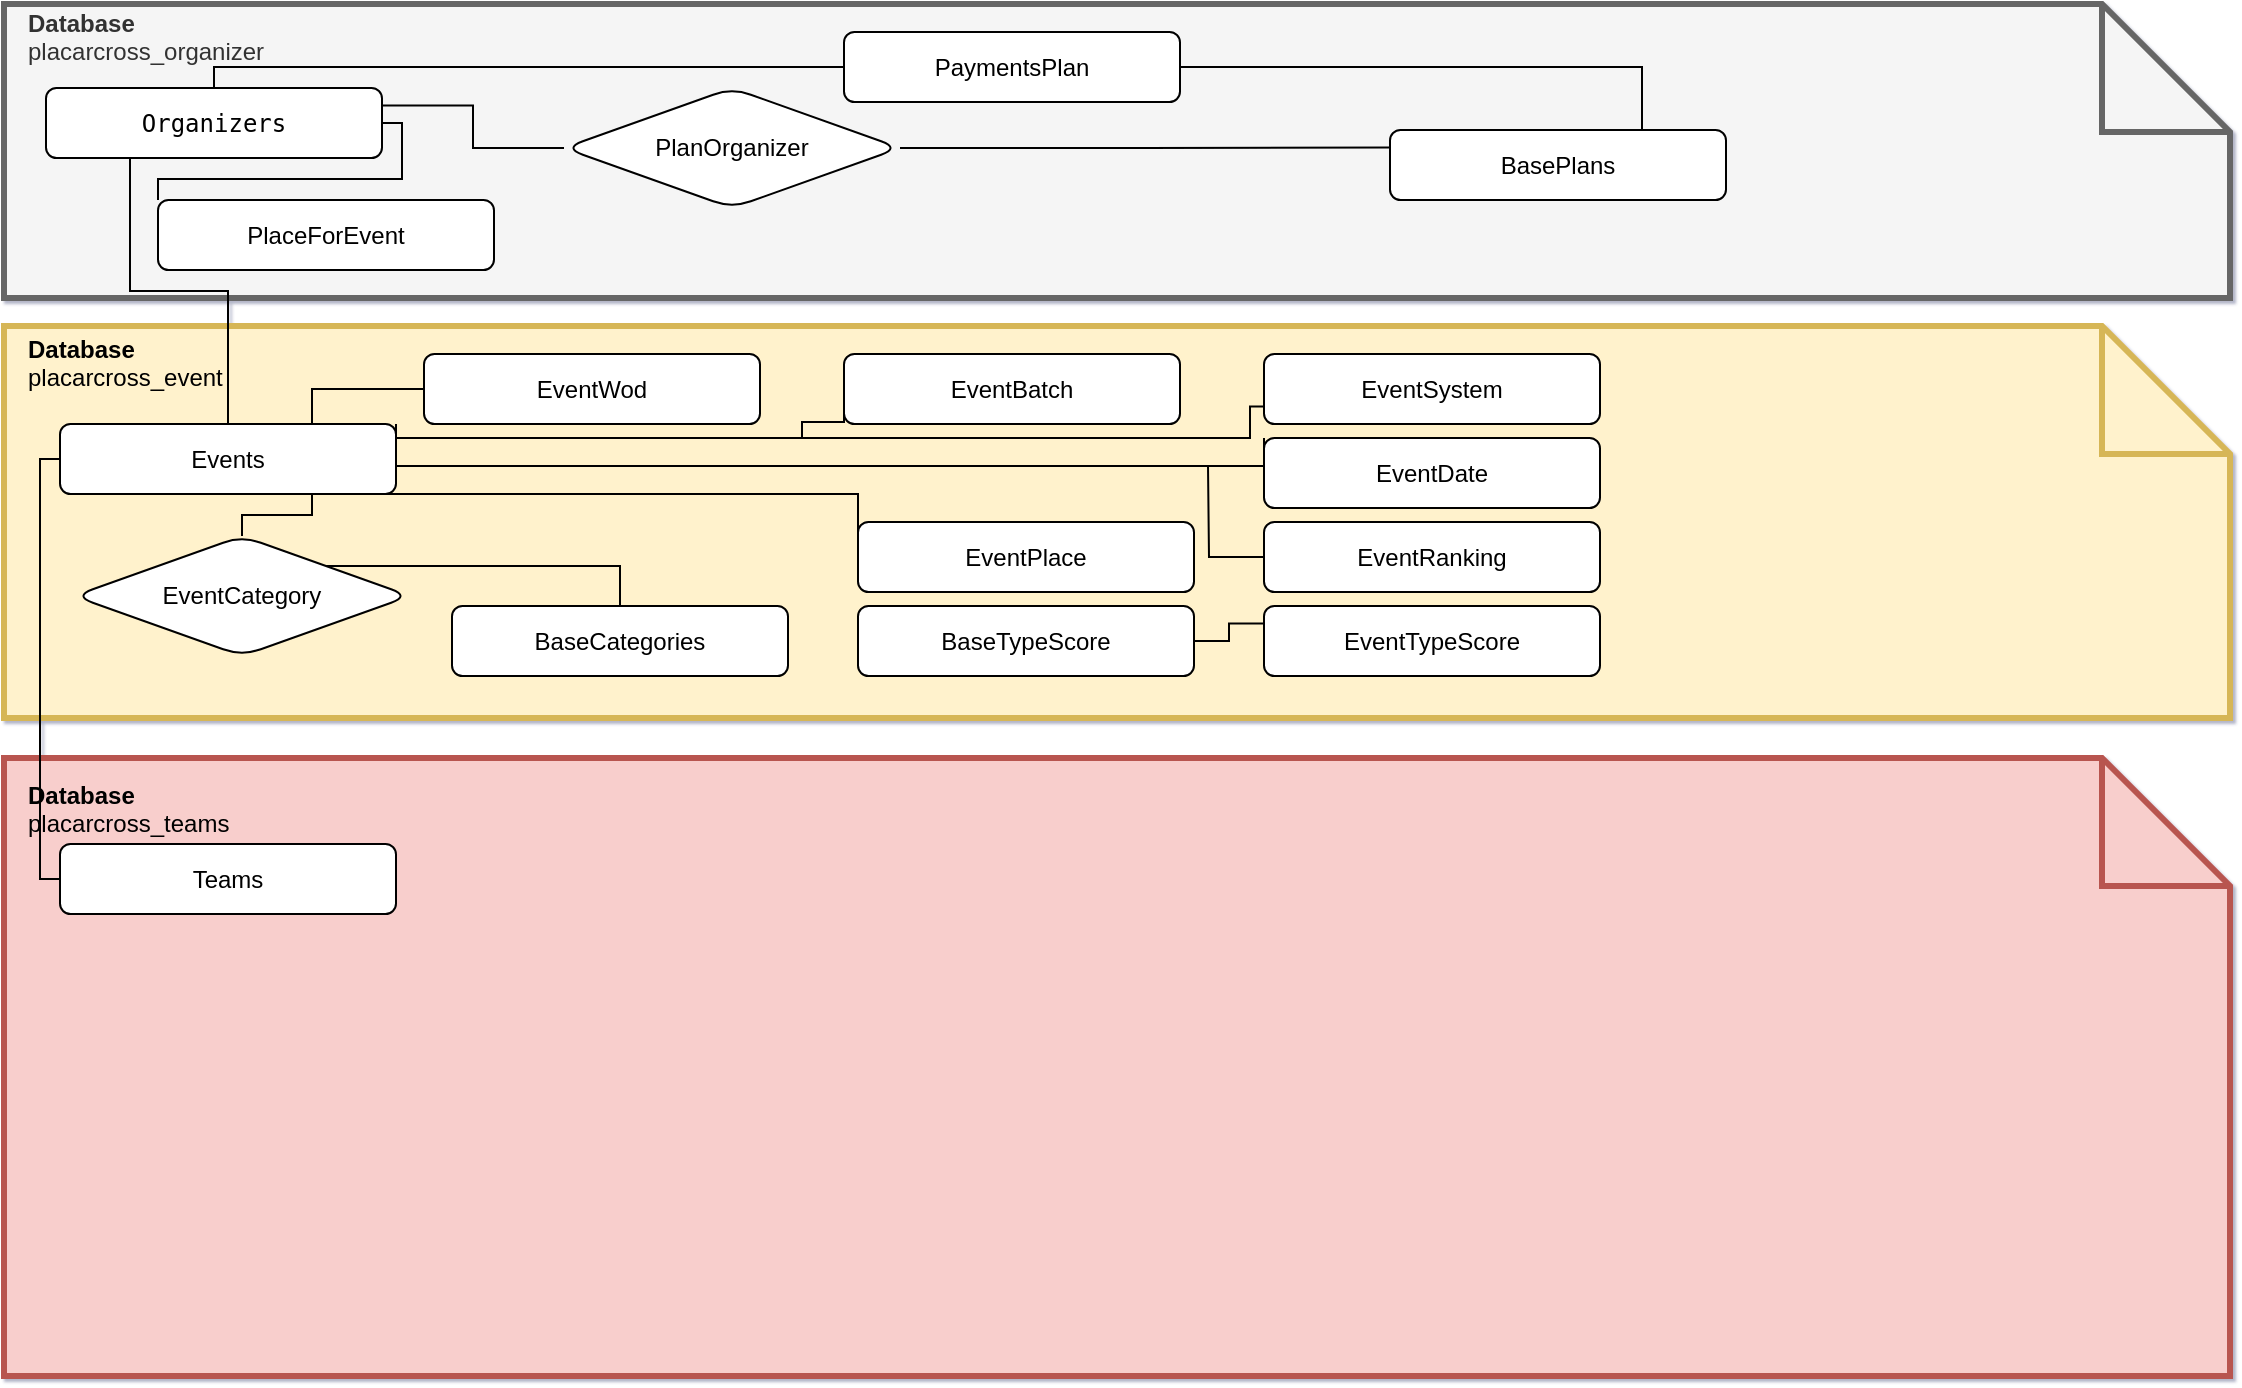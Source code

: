 <mxfile version="20.8.15" type="github">
  <diagram id="C5RBs43oDa-KdzZeNtuy" name="Page-1">
    <mxGraphModel dx="1257" dy="620" grid="1" gridSize="7" guides="1" tooltips="1" connect="1" arrows="1" fold="1" page="1" pageScale="1" pageWidth="1169" pageHeight="827" background="none" math="0" shadow="1">
      <root>
        <mxCell id="WIyWlLk6GJQsqaUBKTNV-0" />
        <mxCell id="WIyWlLk6GJQsqaUBKTNV-1" parent="WIyWlLk6GJQsqaUBKTNV-0" />
        <mxCell id="0Ek0UoOpUPsEoWTmfAK--1" value="&lt;div&gt;&amp;nbsp;&amp;nbsp; &lt;b&gt;Database&lt;/b&gt;&lt;br&gt;&lt;/div&gt;&lt;div&gt;&amp;nbsp;&amp;nbsp; placarcross_event&lt;br&gt;&lt;/div&gt;&lt;div&gt;&lt;br&gt;&lt;/div&gt;&lt;div&gt;&lt;br&gt;&lt;/div&gt;&lt;div&gt;&lt;br&gt;&lt;/div&gt;&lt;div&gt;&lt;br&gt;&lt;/div&gt;&lt;div&gt;&lt;br&gt;&lt;/div&gt;&lt;div&gt;&lt;br&gt;&lt;/div&gt;&lt;div&gt;&lt;br&gt;&lt;/div&gt;&lt;div&gt;&lt;br&gt;&lt;/div&gt;&lt;div&gt;&lt;br&gt;&lt;/div&gt;&lt;div&gt;&lt;br&gt;&lt;/div&gt;&lt;div&gt;&lt;br&gt;&lt;/div&gt;" style="shape=note;size=64;whiteSpace=wrap;html=1;align=left;fillColor=#fff2cc;strokeColor=#d6b656;strokeWidth=3;" vertex="1" parent="WIyWlLk6GJQsqaUBKTNV-1">
          <mxGeometry x="35" y="175" width="1113" height="196" as="geometry" />
        </mxCell>
        <mxCell id="0Ek0UoOpUPsEoWTmfAK--0" value="&lt;div&gt;&amp;nbsp;&amp;nbsp; &lt;b&gt;Database&lt;/b&gt; &lt;br&gt;&lt;/div&gt;&lt;div&gt;&amp;nbsp;&amp;nbsp; placarcross_organizer&lt;br&gt;&lt;/div&gt;&lt;div&gt;&lt;br&gt;&lt;/div&gt;&lt;div&gt;&lt;br&gt;&lt;/div&gt;&lt;div&gt;&lt;br&gt;&lt;/div&gt;&lt;div&gt;&lt;br&gt;&lt;/div&gt;&lt;div&gt;&lt;br&gt;&lt;/div&gt;&lt;div&gt;&lt;br&gt;&lt;/div&gt;&lt;div&gt;&lt;br&gt;&lt;/div&gt;&lt;div&gt;&lt;br&gt;&lt;/div&gt;" style="shape=note;size=64;whiteSpace=wrap;html=1;align=left;fillColor=#f5f5f5;fontColor=#333333;strokeColor=#666666;gradientColor=none;strokeWidth=3;" vertex="1" parent="WIyWlLk6GJQsqaUBKTNV-1">
          <mxGeometry x="35" y="14" width="1113" height="147" as="geometry" />
        </mxCell>
        <mxCell id="lGXxDrAc_BUklxER6Af6-5" value="&lt;pre dir=&quot;ltr&quot; style=&quot;text-align:left&quot; id=&quot;tw-target-text&quot; data-placeholder=&quot;Tradução&quot; class=&quot;tw-data-text tw-text-large tw-ta&quot;&gt;Organizers&lt;/pre&gt;" style="whiteSpace=wrap;html=1;align=center;rounded=1;" parent="WIyWlLk6GJQsqaUBKTNV-1" vertex="1">
          <mxGeometry x="56" y="56" width="168" height="35" as="geometry" />
        </mxCell>
        <mxCell id="lGXxDrAc_BUklxER6Af6-6" value="Events" style="whiteSpace=wrap;html=1;align=center;rounded=1;" parent="WIyWlLk6GJQsqaUBKTNV-1" vertex="1">
          <mxGeometry x="63" y="224" width="168" height="35" as="geometry" />
        </mxCell>
        <mxCell id="lGXxDrAc_BUklxER6Af6-12" value="" style="endArrow=none;html=1;rounded=0;exitX=0.5;exitY=0;exitDx=0;exitDy=0;entryX=0.25;entryY=1;entryDx=0;entryDy=0;edgeStyle=orthogonalEdgeStyle;" parent="WIyWlLk6GJQsqaUBKTNV-1" source="lGXxDrAc_BUklxER6Af6-6" target="lGXxDrAc_BUklxER6Af6-5" edge="1">
          <mxGeometry relative="1" as="geometry">
            <mxPoint x="266" y="287" as="sourcePoint" />
            <mxPoint x="217" y="236.25" as="targetPoint" />
          </mxGeometry>
        </mxCell>
        <mxCell id="lGXxDrAc_BUklxER6Af6-14" value="&lt;div&gt;BasePlans&lt;/div&gt;" style="whiteSpace=wrap;html=1;align=center;rounded=1;" parent="WIyWlLk6GJQsqaUBKTNV-1" vertex="1">
          <mxGeometry x="728" y="77" width="168" height="35" as="geometry" />
        </mxCell>
        <mxCell id="lGXxDrAc_BUklxER6Af6-15" value="&lt;div&gt;PlaceForEvent&lt;/div&gt;" style="whiteSpace=wrap;html=1;align=center;rounded=1;" parent="WIyWlLk6GJQsqaUBKTNV-1" vertex="1">
          <mxGeometry x="112" y="112" width="168" height="35" as="geometry" />
        </mxCell>
        <mxCell id="lGXxDrAc_BUklxER6Af6-20" value="" style="endArrow=none;html=1;rounded=0;entryX=0;entryY=0.5;entryDx=0;entryDy=0;exitX=1;exitY=0.25;exitDx=0;exitDy=0;edgeStyle=orthogonalEdgeStyle;" parent="WIyWlLk6GJQsqaUBKTNV-1" source="lGXxDrAc_BUklxER6Af6-5" target="lGXxDrAc_BUklxER6Af6-21" edge="1">
          <mxGeometry relative="1" as="geometry">
            <mxPoint x="98" y="119" as="sourcePoint" />
            <mxPoint x="217" y="83" as="targetPoint" />
          </mxGeometry>
        </mxCell>
        <mxCell id="lGXxDrAc_BUklxER6Af6-21" value="PlanOrganizer" style="shape=rhombus;perimeter=rhombusPerimeter;whiteSpace=wrap;html=1;align=center;rounded=1;" parent="WIyWlLk6GJQsqaUBKTNV-1" vertex="1">
          <mxGeometry x="315" y="56" width="168" height="60" as="geometry" />
        </mxCell>
        <mxCell id="lGXxDrAc_BUklxER6Af6-22" value="" style="endArrow=none;html=1;rounded=0;entryX=0;entryY=0.25;entryDx=0;entryDy=0;exitX=1;exitY=0.5;exitDx=0;exitDy=0;edgeStyle=orthogonalEdgeStyle;" parent="WIyWlLk6GJQsqaUBKTNV-1" source="lGXxDrAc_BUklxER6Af6-21" target="lGXxDrAc_BUklxER6Af6-14" edge="1">
          <mxGeometry relative="1" as="geometry">
            <mxPoint x="546" y="136" as="sourcePoint" />
            <mxPoint x="732" y="112" as="targetPoint" />
          </mxGeometry>
        </mxCell>
        <mxCell id="lGXxDrAc_BUklxER6Af6-24" value="&lt;div&gt;PaymentsPlan&lt;/div&gt;" style="whiteSpace=wrap;html=1;align=center;rounded=1;" parent="WIyWlLk6GJQsqaUBKTNV-1" vertex="1">
          <mxGeometry x="455" y="28" width="168" height="35" as="geometry" />
        </mxCell>
        <mxCell id="lGXxDrAc_BUklxER6Af6-25" value="" style="endArrow=none;html=1;rounded=0;exitX=0.75;exitY=0;exitDx=0;exitDy=0;edgeStyle=orthogonalEdgeStyle;entryX=1;entryY=0.5;entryDx=0;entryDy=0;" parent="WIyWlLk6GJQsqaUBKTNV-1" source="lGXxDrAc_BUklxER6Af6-14" edge="1" target="lGXxDrAc_BUklxER6Af6-24">
          <mxGeometry relative="1" as="geometry">
            <mxPoint x="490" y="128" as="sourcePoint" />
            <mxPoint x="714" y="56" as="targetPoint" />
          </mxGeometry>
        </mxCell>
        <mxCell id="lGXxDrAc_BUklxER6Af6-26" value="" style="endArrow=none;html=1;rounded=0;entryX=0;entryY=0.5;entryDx=0;entryDy=0;exitX=0.5;exitY=0;exitDx=0;exitDy=0;edgeStyle=orthogonalEdgeStyle;" parent="WIyWlLk6GJQsqaUBKTNV-1" source="lGXxDrAc_BUklxER6Af6-5" target="lGXxDrAc_BUklxER6Af6-24" edge="1">
          <mxGeometry relative="1" as="geometry">
            <mxPoint x="224" y="127.75" as="sourcePoint" />
            <mxPoint x="322" y="128" as="targetPoint" />
          </mxGeometry>
        </mxCell>
        <mxCell id="lGXxDrAc_BUklxER6Af6-27" value="" style="endArrow=none;html=1;rounded=0;entryX=1;entryY=0.5;entryDx=0;entryDy=0;edgeStyle=orthogonalEdgeStyle;exitX=0;exitY=0;exitDx=0;exitDy=0;" parent="WIyWlLk6GJQsqaUBKTNV-1" source="lGXxDrAc_BUklxER6Af6-15" target="lGXxDrAc_BUklxER6Af6-5" edge="1">
          <mxGeometry relative="1" as="geometry">
            <mxPoint x="315" y="182" as="sourcePoint" />
            <mxPoint x="224" y="145.25" as="targetPoint" />
          </mxGeometry>
        </mxCell>
        <mxCell id="lGXxDrAc_BUklxER6Af6-29" value="BaseCategories" style="whiteSpace=wrap;html=1;align=center;rounded=1;" parent="WIyWlLk6GJQsqaUBKTNV-1" vertex="1">
          <mxGeometry x="259" y="315" width="168" height="35" as="geometry" />
        </mxCell>
        <mxCell id="lGXxDrAc_BUklxER6Af6-30" value="" style="endArrow=none;html=1;rounded=0;entryX=0.5;entryY=0;entryDx=0;entryDy=0;exitX=0.75;exitY=1;exitDx=0;exitDy=0;edgeStyle=orthogonalEdgeStyle;" parent="WIyWlLk6GJQsqaUBKTNV-1" source="lGXxDrAc_BUklxER6Af6-6" target="lGXxDrAc_BUklxER6Af6-31" edge="1">
          <mxGeometry relative="1" as="geometry">
            <mxPoint x="231" y="421.75" as="sourcePoint" />
            <mxPoint x="231" y="384" as="targetPoint" />
          </mxGeometry>
        </mxCell>
        <mxCell id="lGXxDrAc_BUklxER6Af6-31" value="EventCategory" style="shape=rhombus;perimeter=rhombusPerimeter;whiteSpace=wrap;html=1;align=center;rounded=1;" parent="WIyWlLk6GJQsqaUBKTNV-1" vertex="1">
          <mxGeometry x="70" y="280" width="168" height="60" as="geometry" />
        </mxCell>
        <mxCell id="lGXxDrAc_BUklxER6Af6-32" value="" style="endArrow=none;html=1;rounded=0;entryX=0.5;entryY=0;entryDx=0;entryDy=0;exitX=1;exitY=0;exitDx=0;exitDy=0;edgeStyle=orthogonalEdgeStyle;" parent="WIyWlLk6GJQsqaUBKTNV-1" source="lGXxDrAc_BUklxER6Af6-31" edge="1" target="lGXxDrAc_BUklxER6Af6-29">
          <mxGeometry relative="1" as="geometry">
            <mxPoint x="560" y="437" as="sourcePoint" />
            <mxPoint x="602" y="421.75" as="targetPoint" />
          </mxGeometry>
        </mxCell>
        <mxCell id="0Ek0UoOpUPsEoWTmfAK--2" value="EventWod" style="whiteSpace=wrap;html=1;align=center;rounded=1;" vertex="1" parent="WIyWlLk6GJQsqaUBKTNV-1">
          <mxGeometry x="245" y="189" width="168" height="35" as="geometry" />
        </mxCell>
        <mxCell id="0Ek0UoOpUPsEoWTmfAK--3" value="" style="endArrow=none;html=1;rounded=0;entryX=0.75;entryY=0;entryDx=0;entryDy=0;exitX=0;exitY=0.5;exitDx=0;exitDy=0;edgeStyle=orthogonalEdgeStyle;" edge="1" parent="WIyWlLk6GJQsqaUBKTNV-1" source="0Ek0UoOpUPsEoWTmfAK--2" target="lGXxDrAc_BUklxER6Af6-6">
          <mxGeometry relative="1" as="geometry">
            <mxPoint x="322" y="234.5" as="sourcePoint" />
            <mxPoint x="231" y="419.5" as="targetPoint" />
          </mxGeometry>
        </mxCell>
        <mxCell id="0Ek0UoOpUPsEoWTmfAK--4" value="EventBatch" style="whiteSpace=wrap;html=1;align=center;rounded=1;" vertex="1" parent="WIyWlLk6GJQsqaUBKTNV-1">
          <mxGeometry x="455" y="189" width="168" height="35" as="geometry" />
        </mxCell>
        <mxCell id="0Ek0UoOpUPsEoWTmfAK--5" value="" style="endArrow=none;html=1;rounded=0;exitX=0;exitY=0.75;exitDx=0;exitDy=0;edgeStyle=orthogonalEdgeStyle;" edge="1" parent="WIyWlLk6GJQsqaUBKTNV-1" source="0Ek0UoOpUPsEoWTmfAK--4">
          <mxGeometry relative="1" as="geometry">
            <mxPoint x="294" y="371" as="sourcePoint" />
            <mxPoint x="434" y="231" as="targetPoint" />
            <Array as="points">
              <mxPoint x="455" y="223" />
            </Array>
          </mxGeometry>
        </mxCell>
        <mxCell id="0Ek0UoOpUPsEoWTmfAK--6" value="EventSystem" style="whiteSpace=wrap;html=1;align=center;rounded=1;" vertex="1" parent="WIyWlLk6GJQsqaUBKTNV-1">
          <mxGeometry x="665" y="189" width="168" height="35" as="geometry" />
        </mxCell>
        <mxCell id="0Ek0UoOpUPsEoWTmfAK--7" value="" style="endArrow=none;html=1;rounded=0;entryX=1;entryY=0;entryDx=0;entryDy=0;exitX=0;exitY=0.75;exitDx=0;exitDy=0;edgeStyle=orthogonalEdgeStyle;" edge="1" parent="WIyWlLk6GJQsqaUBKTNV-1" source="0Ek0UoOpUPsEoWTmfAK--6" target="lGXxDrAc_BUklxER6Af6-6">
          <mxGeometry relative="1" as="geometry">
            <mxPoint x="478" y="372.01" as="sourcePoint" />
            <mxPoint x="391.032" y="394.995" as="targetPoint" />
            <Array as="points">
              <mxPoint x="658" y="231" />
              <mxPoint x="231" y="231" />
            </Array>
          </mxGeometry>
        </mxCell>
        <mxCell id="0Ek0UoOpUPsEoWTmfAK--8" value="EventDate" style="whiteSpace=wrap;html=1;align=center;rounded=1;" vertex="1" parent="WIyWlLk6GJQsqaUBKTNV-1">
          <mxGeometry x="665" y="231" width="168" height="35" as="geometry" />
        </mxCell>
        <mxCell id="0Ek0UoOpUPsEoWTmfAK--9" value="" style="endArrow=none;html=1;rounded=0;exitX=0;exitY=0;exitDx=0;exitDy=0;edgeStyle=orthogonalEdgeStyle;" edge="1" parent="WIyWlLk6GJQsqaUBKTNV-1" source="0Ek0UoOpUPsEoWTmfAK--8">
          <mxGeometry relative="1" as="geometry">
            <mxPoint x="630.0" y="395" as="sourcePoint" />
            <mxPoint x="231" y="245" as="targetPoint" />
            <Array as="points">
              <mxPoint x="665" y="245" />
            </Array>
          </mxGeometry>
        </mxCell>
        <mxCell id="0Ek0UoOpUPsEoWTmfAK--10" value="EventRanking" style="whiteSpace=wrap;html=1;align=center;rounded=1;" vertex="1" parent="WIyWlLk6GJQsqaUBKTNV-1">
          <mxGeometry x="665" y="273" width="168" height="35" as="geometry" />
        </mxCell>
        <mxCell id="0Ek0UoOpUPsEoWTmfAK--13" value="BaseTypeScore" style="whiteSpace=wrap;html=1;align=center;rounded=1;" vertex="1" parent="WIyWlLk6GJQsqaUBKTNV-1">
          <mxGeometry x="462" y="315" width="168" height="35" as="geometry" />
        </mxCell>
        <mxCell id="0Ek0UoOpUPsEoWTmfAK--14" value="EventTypeScore" style="whiteSpace=wrap;html=1;align=center;rounded=1;" vertex="1" parent="WIyWlLk6GJQsqaUBKTNV-1">
          <mxGeometry x="665" y="315" width="168" height="35" as="geometry" />
        </mxCell>
        <mxCell id="0Ek0UoOpUPsEoWTmfAK--17" value="" style="endArrow=none;html=1;rounded=0;entryX=1;entryY=0.5;entryDx=0;entryDy=0;edgeStyle=orthogonalEdgeStyle;exitX=0;exitY=0.25;exitDx=0;exitDy=0;" edge="1" parent="WIyWlLk6GJQsqaUBKTNV-1" source="0Ek0UoOpUPsEoWTmfAK--14" target="0Ek0UoOpUPsEoWTmfAK--13">
          <mxGeometry relative="1" as="geometry">
            <mxPoint x="308" y="560" as="sourcePoint" />
            <mxPoint x="385" y="617.75" as="targetPoint" />
          </mxGeometry>
        </mxCell>
        <mxCell id="0Ek0UoOpUPsEoWTmfAK--18" value="&lt;div&gt;EventPlace&lt;/div&gt;" style="whiteSpace=wrap;html=1;align=center;rounded=1;" vertex="1" parent="WIyWlLk6GJQsqaUBKTNV-1">
          <mxGeometry x="462" y="273" width="168" height="35" as="geometry" />
        </mxCell>
        <mxCell id="0Ek0UoOpUPsEoWTmfAK--19" value="" style="endArrow=none;html=1;rounded=0;entryX=0;entryY=0.5;entryDx=0;entryDy=0;edgeStyle=orthogonalEdgeStyle;exitX=0.869;exitY=1;exitDx=0;exitDy=0;exitPerimeter=0;" edge="1" parent="WIyWlLk6GJQsqaUBKTNV-1" source="lGXxDrAc_BUklxER6Af6-6" target="0Ek0UoOpUPsEoWTmfAK--18">
          <mxGeometry relative="1" as="geometry">
            <mxPoint x="231" y="434" as="sourcePoint" />
            <mxPoint x="308" y="491.75" as="targetPoint" />
            <Array as="points">
              <mxPoint x="462" y="259" />
            </Array>
          </mxGeometry>
        </mxCell>
        <mxCell id="0Ek0UoOpUPsEoWTmfAK--20" style="edgeStyle=orthogonalEdgeStyle;rounded=0;orthogonalLoop=1;jettySize=auto;html=1;exitX=0.5;exitY=1;exitDx=0;exitDy=0;" edge="1" parent="WIyWlLk6GJQsqaUBKTNV-1" source="lGXxDrAc_BUklxER6Af6-15" target="lGXxDrAc_BUklxER6Af6-15">
          <mxGeometry relative="1" as="geometry" />
        </mxCell>
        <mxCell id="0Ek0UoOpUPsEoWTmfAK--23" value="" style="endArrow=none;html=1;rounded=0;edgeStyle=orthogonalEdgeStyle;exitX=0;exitY=0.5;exitDx=0;exitDy=0;" edge="1" parent="WIyWlLk6GJQsqaUBKTNV-1" source="0Ek0UoOpUPsEoWTmfAK--10">
          <mxGeometry relative="1" as="geometry">
            <mxPoint x="721" y="420" as="sourcePoint" />
            <mxPoint x="637" y="245" as="targetPoint" />
          </mxGeometry>
        </mxCell>
        <mxCell id="0Ek0UoOpUPsEoWTmfAK--24" value="&lt;div&gt;&amp;nbsp;&amp;nbsp; &lt;b&gt;Database&lt;/b&gt;&lt;br&gt;&lt;/div&gt;&lt;div&gt;&amp;nbsp;&amp;nbsp; placarcross_teams&lt;br&gt;&lt;/div&gt;&lt;div&gt;&lt;br&gt;&lt;/div&gt;&lt;div&gt;&lt;br&gt;&lt;/div&gt;&lt;div&gt;&lt;br&gt;&lt;/div&gt;&lt;div&gt;&lt;br&gt;&lt;/div&gt;&lt;div&gt;&lt;br&gt;&lt;/div&gt;&lt;div&gt;&lt;br&gt;&lt;/div&gt;&lt;div&gt;&lt;br&gt;&lt;/div&gt;&lt;div&gt;&lt;br&gt;&lt;/div&gt;&lt;div&gt;&lt;br&gt;&lt;/div&gt;&lt;div&gt;&lt;br&gt;&lt;/div&gt;&lt;div&gt;&lt;br&gt;&lt;/div&gt;&lt;div&gt;&lt;br&gt;&lt;/div&gt;&lt;div&gt;&lt;br&gt;&lt;/div&gt;&lt;div&gt;&lt;br&gt;&lt;/div&gt;&lt;div&gt;&lt;br&gt;&lt;/div&gt;&lt;div&gt;&lt;br&gt;&lt;/div&gt;&lt;div&gt;&lt;br&gt;&lt;/div&gt;&lt;div&gt;&lt;br&gt;&lt;/div&gt;" style="shape=note;size=64;whiteSpace=wrap;html=1;align=left;fillColor=#f8cecc;strokeColor=#b85450;strokeWidth=3;" vertex="1" parent="WIyWlLk6GJQsqaUBKTNV-1">
          <mxGeometry x="35" y="391" width="1113" height="309" as="geometry" />
        </mxCell>
        <mxCell id="0Ek0UoOpUPsEoWTmfAK--25" value="Teams" style="whiteSpace=wrap;html=1;align=center;rounded=1;" vertex="1" parent="WIyWlLk6GJQsqaUBKTNV-1">
          <mxGeometry x="63" y="434" width="168" height="35" as="geometry" />
        </mxCell>
        <mxCell id="0Ek0UoOpUPsEoWTmfAK--26" value="" style="endArrow=none;html=1;rounded=0;entryX=0;entryY=0.5;entryDx=0;entryDy=0;exitX=0;exitY=0.5;exitDx=0;exitDy=0;edgeStyle=orthogonalEdgeStyle;" edge="1" parent="WIyWlLk6GJQsqaUBKTNV-1" source="0Ek0UoOpUPsEoWTmfAK--25" target="lGXxDrAc_BUklxER6Af6-6">
          <mxGeometry relative="1" as="geometry">
            <mxPoint x="679.0" y="441" as="sourcePoint" />
            <mxPoint x="644" y="462.0" as="targetPoint" />
          </mxGeometry>
        </mxCell>
      </root>
    </mxGraphModel>
  </diagram>
</mxfile>
